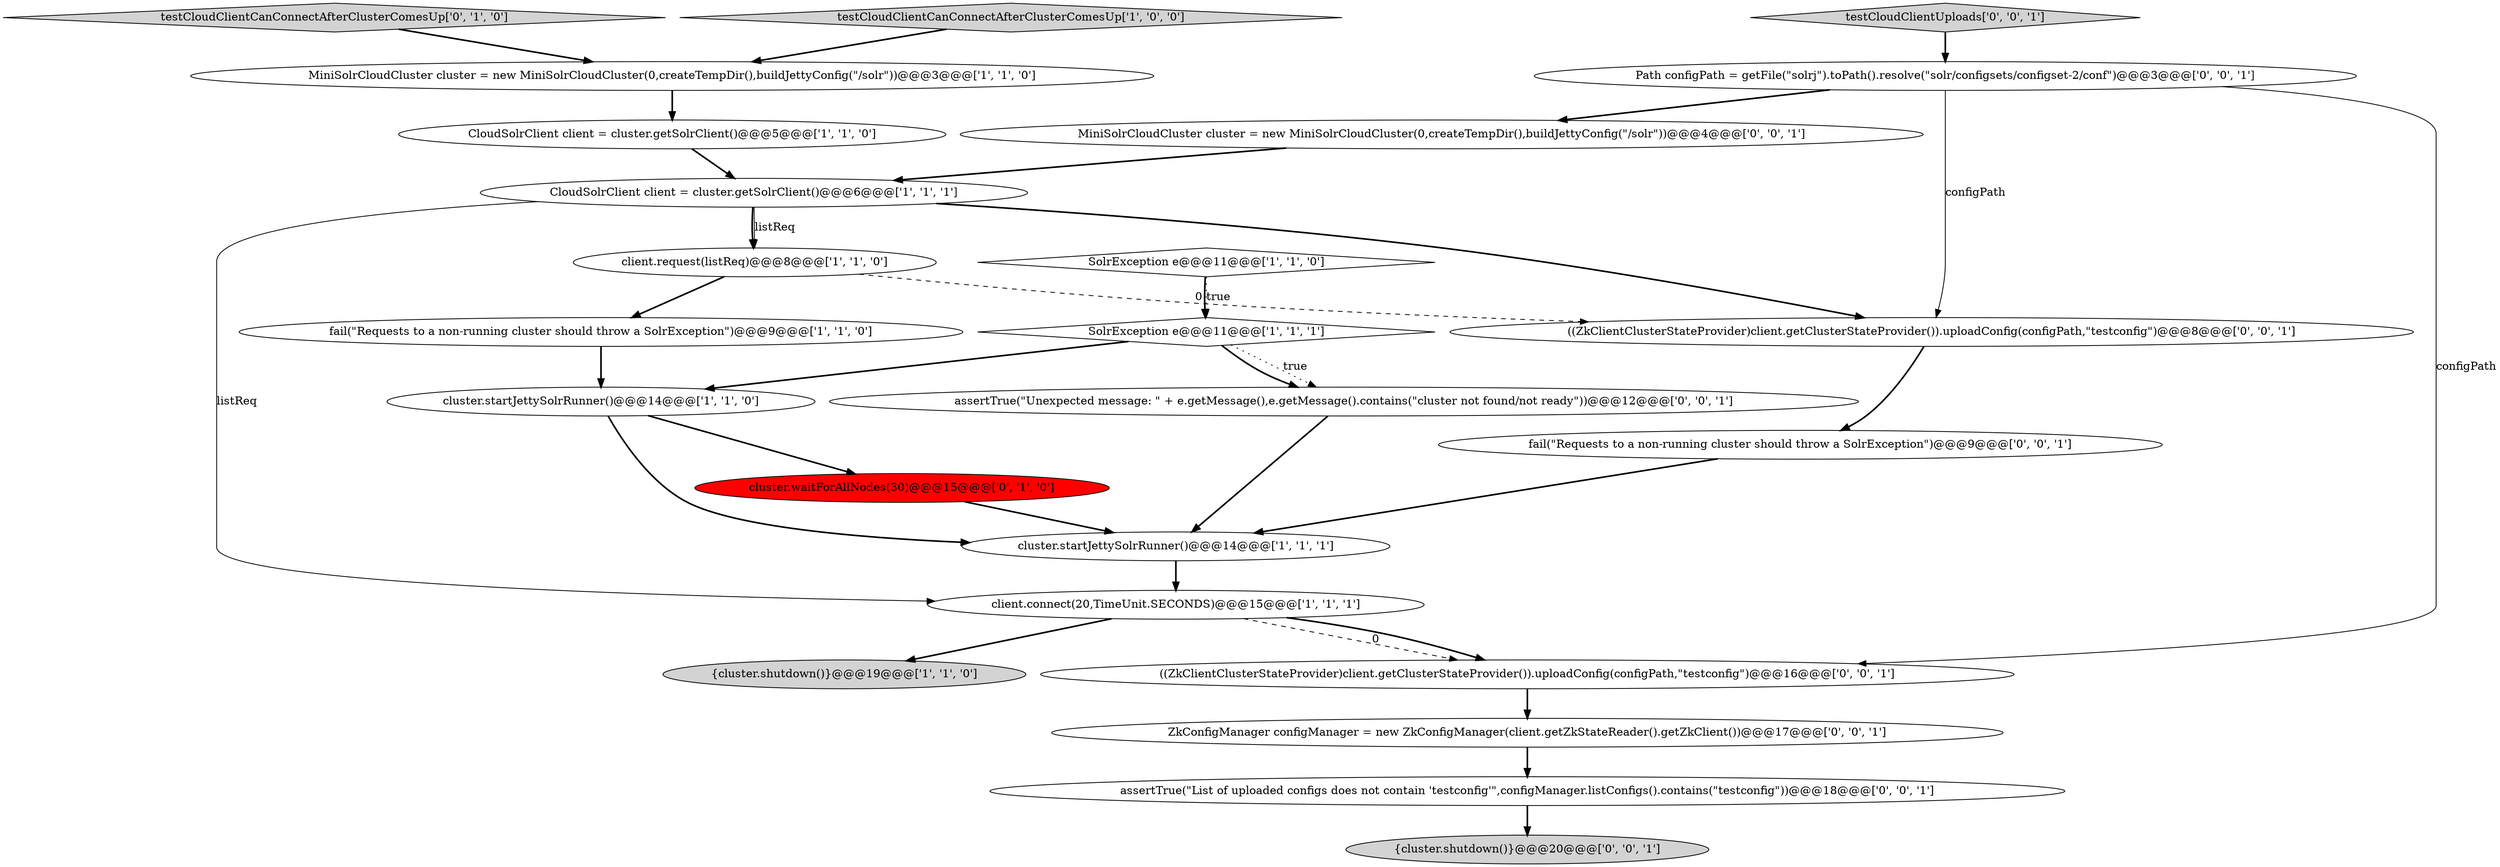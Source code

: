 digraph {
19 [style = filled, label = "((ZkClientClusterStateProvider)client.getClusterStateProvider()).uploadConfig(configPath,\"testconfig\")@@@16@@@['0', '0', '1']", fillcolor = white, shape = ellipse image = "AAA0AAABBB3BBB"];
5 [style = filled, label = "cluster.startJettySolrRunner()@@@14@@@['1', '1', '1']", fillcolor = white, shape = ellipse image = "AAA0AAABBB1BBB"];
3 [style = filled, label = "client.request(listReq)@@@8@@@['1', '1', '0']", fillcolor = white, shape = ellipse image = "AAA0AAABBB1BBB"];
11 [style = filled, label = "cluster.startJettySolrRunner()@@@14@@@['1', '1', '0']", fillcolor = white, shape = ellipse image = "AAA0AAABBB1BBB"];
18 [style = filled, label = "testCloudClientUploads['0', '0', '1']", fillcolor = lightgray, shape = diamond image = "AAA0AAABBB3BBB"];
1 [style = filled, label = "fail(\"Requests to a non-running cluster should throw a SolrException\")@@@9@@@['1', '1', '0']", fillcolor = white, shape = ellipse image = "AAA0AAABBB1BBB"];
15 [style = filled, label = "assertTrue(\"List of uploaded configs does not contain 'testconfig'\",configManager.listConfigs().contains(\"testconfig\"))@@@18@@@['0', '0', '1']", fillcolor = white, shape = ellipse image = "AAA0AAABBB3BBB"];
6 [style = filled, label = "{cluster.shutdown()}@@@19@@@['1', '1', '0']", fillcolor = lightgray, shape = ellipse image = "AAA0AAABBB1BBB"];
2 [style = filled, label = "CloudSolrClient client = cluster.getSolrClient()@@@5@@@['1', '1', '0']", fillcolor = white, shape = ellipse image = "AAA0AAABBB1BBB"];
9 [style = filled, label = "CloudSolrClient client = cluster.getSolrClient()@@@6@@@['1', '1', '1']", fillcolor = white, shape = ellipse image = "AAA0AAABBB1BBB"];
20 [style = filled, label = "ZkConfigManager configManager = new ZkConfigManager(client.getZkStateReader().getZkClient())@@@17@@@['0', '0', '1']", fillcolor = white, shape = ellipse image = "AAA0AAABBB3BBB"];
7 [style = filled, label = "SolrException e@@@11@@@['1', '1', '0']", fillcolor = white, shape = diamond image = "AAA0AAABBB1BBB"];
0 [style = filled, label = "MiniSolrCloudCluster cluster = new MiniSolrCloudCluster(0,createTempDir(),buildJettyConfig(\"/solr\"))@@@3@@@['1', '1', '0']", fillcolor = white, shape = ellipse image = "AAA0AAABBB1BBB"];
12 [style = filled, label = "cluster.waitForAllNodes(30)@@@15@@@['0', '1', '0']", fillcolor = red, shape = ellipse image = "AAA1AAABBB2BBB"];
17 [style = filled, label = "fail(\"Requests to a non-running cluster should throw a SolrException\")@@@9@@@['0', '0', '1']", fillcolor = white, shape = ellipse image = "AAA0AAABBB3BBB"];
10 [style = filled, label = "testCloudClientCanConnectAfterClusterComesUp['1', '0', '0']", fillcolor = lightgray, shape = diamond image = "AAA0AAABBB1BBB"];
22 [style = filled, label = "MiniSolrCloudCluster cluster = new MiniSolrCloudCluster(0,createTempDir(),buildJettyConfig(\"/solr\"))@@@4@@@['0', '0', '1']", fillcolor = white, shape = ellipse image = "AAA0AAABBB3BBB"];
4 [style = filled, label = "SolrException e@@@11@@@['1', '1', '1']", fillcolor = white, shape = diamond image = "AAA0AAABBB1BBB"];
8 [style = filled, label = "client.connect(20,TimeUnit.SECONDS)@@@15@@@['1', '1', '1']", fillcolor = white, shape = ellipse image = "AAA0AAABBB1BBB"];
21 [style = filled, label = "Path configPath = getFile(\"solrj\").toPath().resolve(\"solr/configsets/configset-2/conf\")@@@3@@@['0', '0', '1']", fillcolor = white, shape = ellipse image = "AAA0AAABBB3BBB"];
14 [style = filled, label = "((ZkClientClusterStateProvider)client.getClusterStateProvider()).uploadConfig(configPath,\"testconfig\")@@@8@@@['0', '0', '1']", fillcolor = white, shape = ellipse image = "AAA0AAABBB3BBB"];
16 [style = filled, label = "{cluster.shutdown()}@@@20@@@['0', '0', '1']", fillcolor = lightgray, shape = ellipse image = "AAA0AAABBB3BBB"];
13 [style = filled, label = "testCloudClientCanConnectAfterClusterComesUp['0', '1', '0']", fillcolor = lightgray, shape = diamond image = "AAA0AAABBB2BBB"];
23 [style = filled, label = "assertTrue(\"Unexpected message: \" + e.getMessage(),e.getMessage().contains(\"cluster not found/not ready\"))@@@12@@@['0', '0', '1']", fillcolor = white, shape = ellipse image = "AAA0AAABBB3BBB"];
8->19 [style = dashed, label="0"];
5->8 [style = bold, label=""];
17->5 [style = bold, label=""];
12->5 [style = bold, label=""];
23->5 [style = bold, label=""];
3->1 [style = bold, label=""];
8->19 [style = bold, label=""];
19->20 [style = bold, label=""];
4->23 [style = dotted, label="true"];
22->9 [style = bold, label=""];
0->2 [style = bold, label=""];
14->17 [style = bold, label=""];
8->6 [style = bold, label=""];
11->12 [style = bold, label=""];
9->8 [style = solid, label="listReq"];
21->14 [style = solid, label="configPath"];
2->9 [style = bold, label=""];
7->4 [style = bold, label=""];
15->16 [style = bold, label=""];
1->11 [style = bold, label=""];
9->3 [style = solid, label="listReq"];
11->5 [style = bold, label=""];
21->22 [style = bold, label=""];
10->0 [style = bold, label=""];
7->4 [style = dotted, label="true"];
9->14 [style = bold, label=""];
9->3 [style = bold, label=""];
21->19 [style = solid, label="configPath"];
18->21 [style = bold, label=""];
3->14 [style = dashed, label="0"];
4->11 [style = bold, label=""];
20->15 [style = bold, label=""];
4->23 [style = bold, label=""];
13->0 [style = bold, label=""];
}
